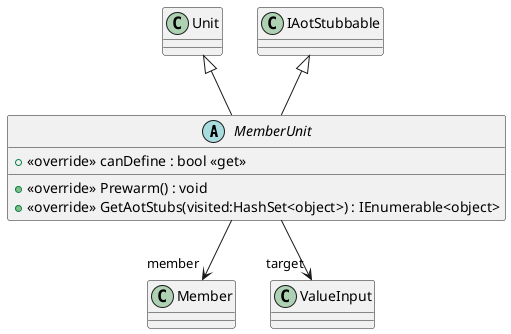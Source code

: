 @startuml
abstract class MemberUnit {
    + <<override>> canDefine : bool <<get>>
    + <<override>> Prewarm() : void
    + <<override>> GetAotStubs(visited:HashSet<object>) : IEnumerable<object>
}
Unit <|-- MemberUnit
IAotStubbable <|-- MemberUnit
MemberUnit --> "member" Member
MemberUnit --> "target" ValueInput
@enduml
